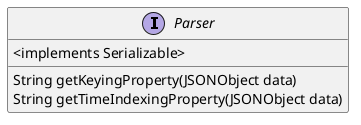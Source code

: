 @startuml
interface Parser  {
    <implements Serializable>
  String getKeyingProperty(JSONObject data)
  String getTimeIndexingProperty(JSONObject data)
}
@enduml
